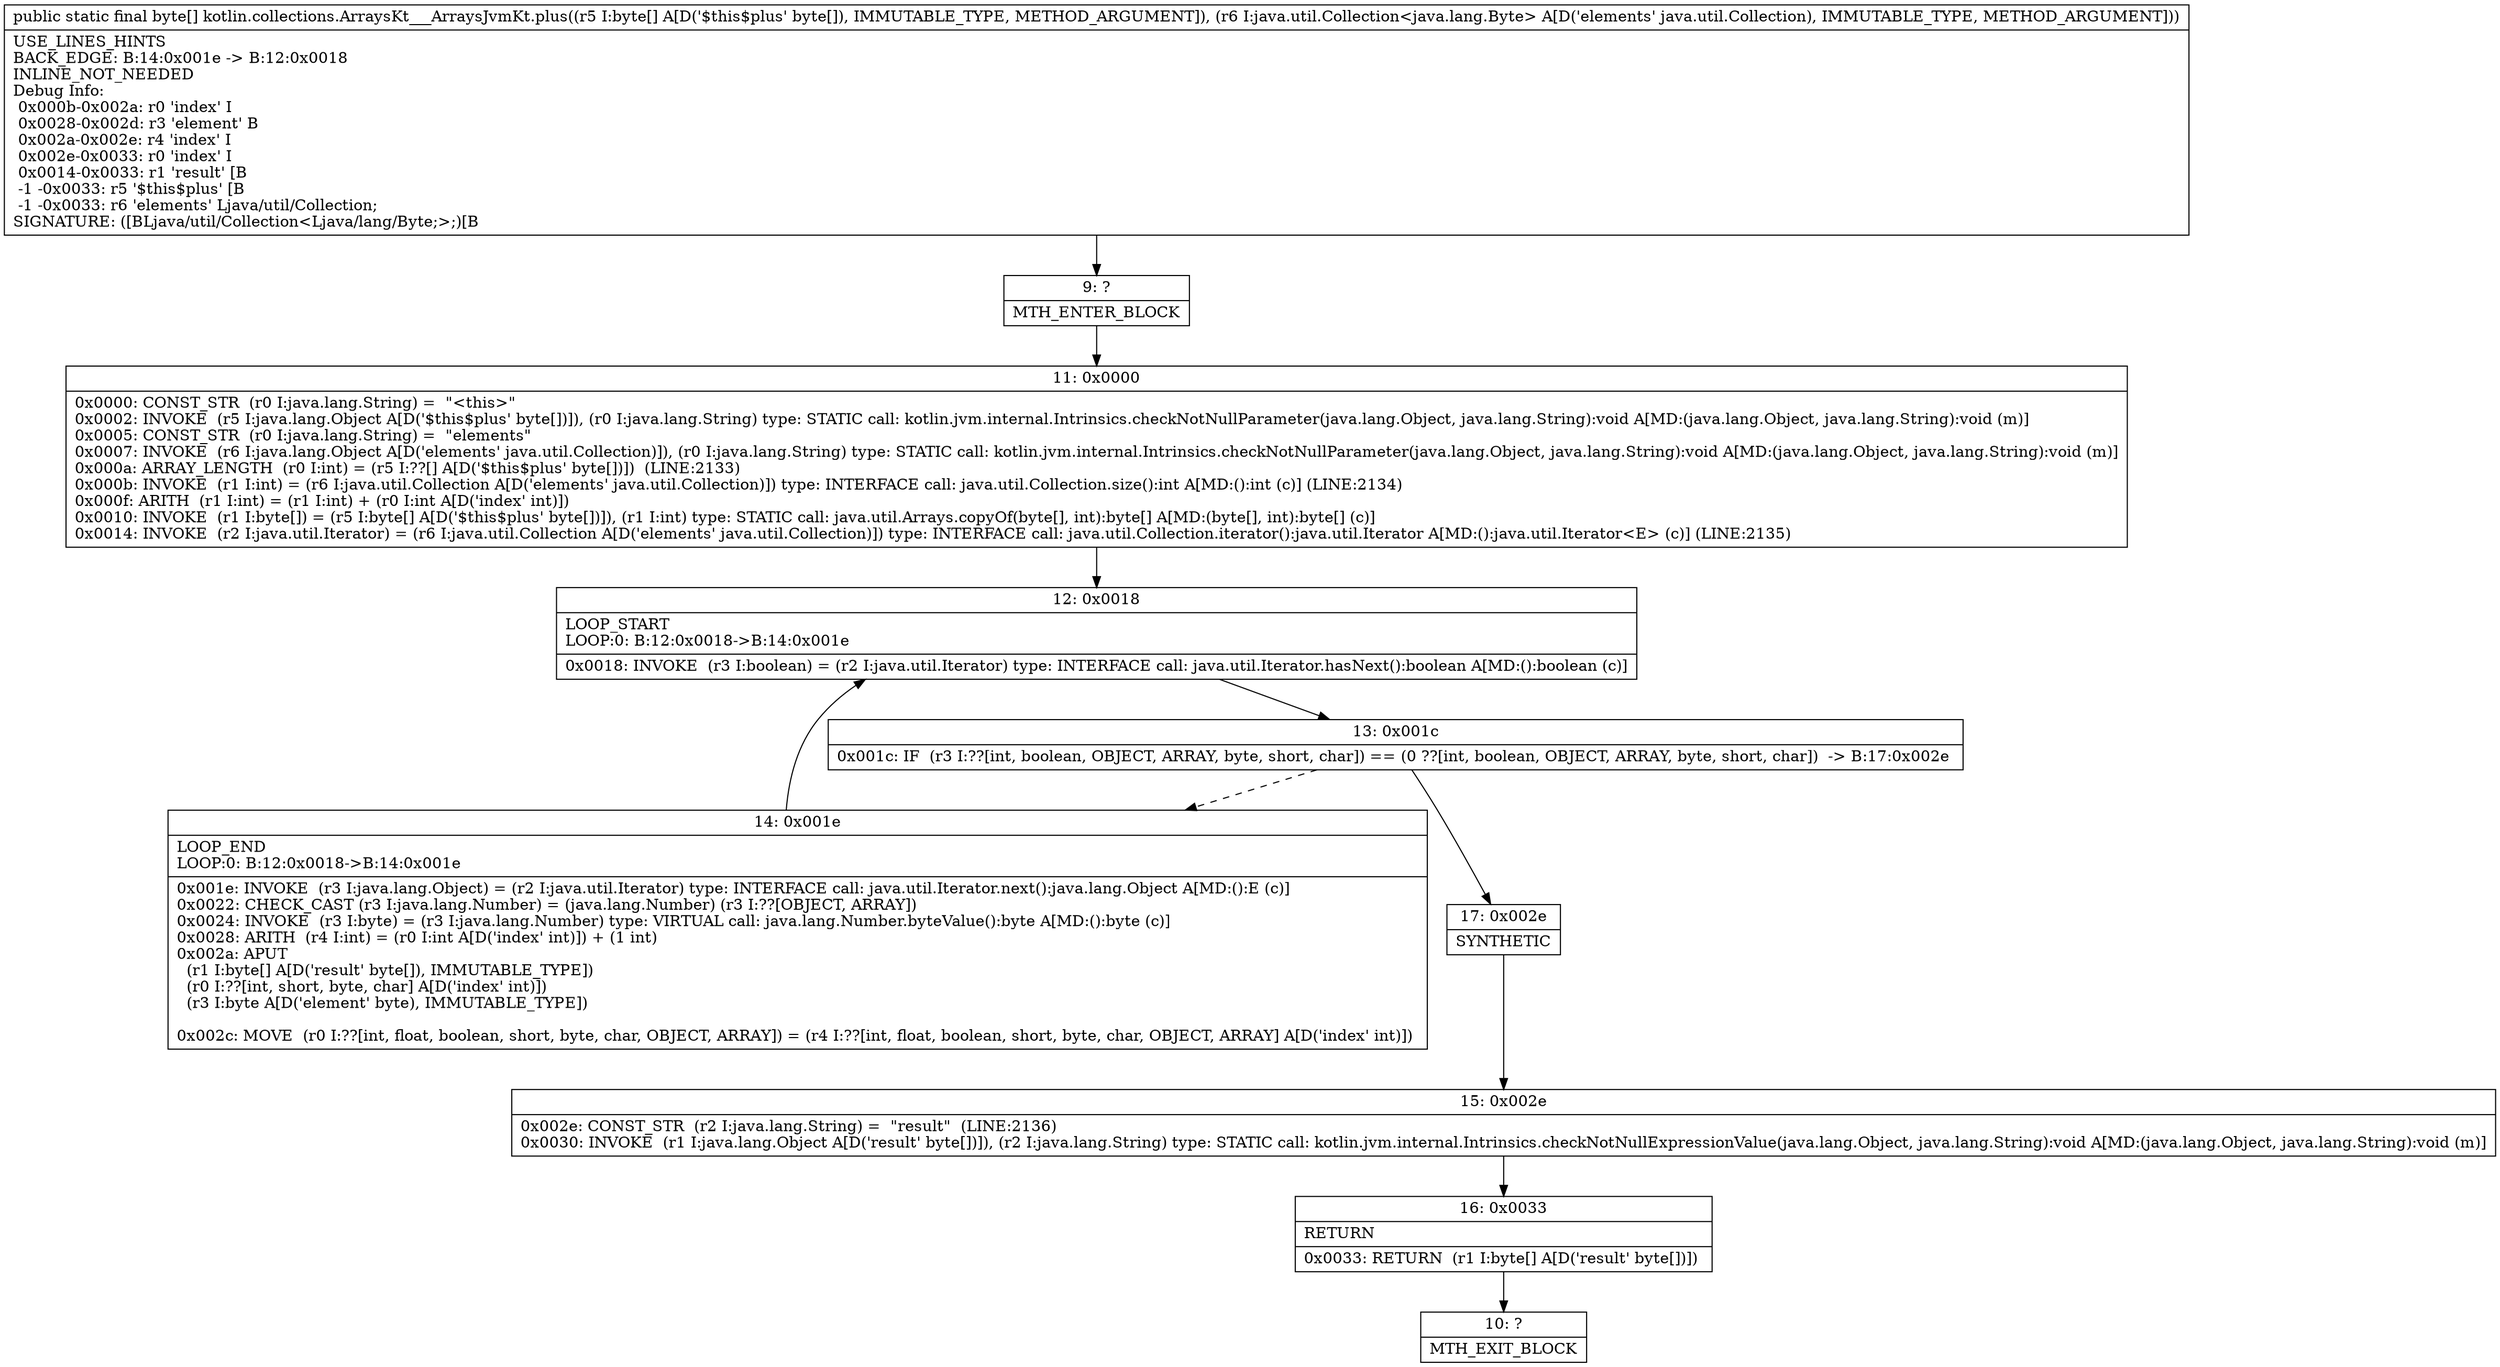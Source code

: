 digraph "CFG forkotlin.collections.ArraysKt___ArraysJvmKt.plus([BLjava\/util\/Collection;)[B" {
Node_9 [shape=record,label="{9\:\ ?|MTH_ENTER_BLOCK\l}"];
Node_11 [shape=record,label="{11\:\ 0x0000|0x0000: CONST_STR  (r0 I:java.lang.String) =  \"\<this\>\" \l0x0002: INVOKE  (r5 I:java.lang.Object A[D('$this$plus' byte[])]), (r0 I:java.lang.String) type: STATIC call: kotlin.jvm.internal.Intrinsics.checkNotNullParameter(java.lang.Object, java.lang.String):void A[MD:(java.lang.Object, java.lang.String):void (m)]\l0x0005: CONST_STR  (r0 I:java.lang.String) =  \"elements\" \l0x0007: INVOKE  (r6 I:java.lang.Object A[D('elements' java.util.Collection)]), (r0 I:java.lang.String) type: STATIC call: kotlin.jvm.internal.Intrinsics.checkNotNullParameter(java.lang.Object, java.lang.String):void A[MD:(java.lang.Object, java.lang.String):void (m)]\l0x000a: ARRAY_LENGTH  (r0 I:int) = (r5 I:??[] A[D('$this$plus' byte[])])  (LINE:2133)\l0x000b: INVOKE  (r1 I:int) = (r6 I:java.util.Collection A[D('elements' java.util.Collection)]) type: INTERFACE call: java.util.Collection.size():int A[MD:():int (c)] (LINE:2134)\l0x000f: ARITH  (r1 I:int) = (r1 I:int) + (r0 I:int A[D('index' int)]) \l0x0010: INVOKE  (r1 I:byte[]) = (r5 I:byte[] A[D('$this$plus' byte[])]), (r1 I:int) type: STATIC call: java.util.Arrays.copyOf(byte[], int):byte[] A[MD:(byte[], int):byte[] (c)]\l0x0014: INVOKE  (r2 I:java.util.Iterator) = (r6 I:java.util.Collection A[D('elements' java.util.Collection)]) type: INTERFACE call: java.util.Collection.iterator():java.util.Iterator A[MD:():java.util.Iterator\<E\> (c)] (LINE:2135)\l}"];
Node_12 [shape=record,label="{12\:\ 0x0018|LOOP_START\lLOOP:0: B:12:0x0018\-\>B:14:0x001e\l|0x0018: INVOKE  (r3 I:boolean) = (r2 I:java.util.Iterator) type: INTERFACE call: java.util.Iterator.hasNext():boolean A[MD:():boolean (c)]\l}"];
Node_13 [shape=record,label="{13\:\ 0x001c|0x001c: IF  (r3 I:??[int, boolean, OBJECT, ARRAY, byte, short, char]) == (0 ??[int, boolean, OBJECT, ARRAY, byte, short, char])  \-\> B:17:0x002e \l}"];
Node_14 [shape=record,label="{14\:\ 0x001e|LOOP_END\lLOOP:0: B:12:0x0018\-\>B:14:0x001e\l|0x001e: INVOKE  (r3 I:java.lang.Object) = (r2 I:java.util.Iterator) type: INTERFACE call: java.util.Iterator.next():java.lang.Object A[MD:():E (c)]\l0x0022: CHECK_CAST (r3 I:java.lang.Number) = (java.lang.Number) (r3 I:??[OBJECT, ARRAY]) \l0x0024: INVOKE  (r3 I:byte) = (r3 I:java.lang.Number) type: VIRTUAL call: java.lang.Number.byteValue():byte A[MD:():byte (c)]\l0x0028: ARITH  (r4 I:int) = (r0 I:int A[D('index' int)]) + (1 int) \l0x002a: APUT  \l  (r1 I:byte[] A[D('result' byte[]), IMMUTABLE_TYPE])\l  (r0 I:??[int, short, byte, char] A[D('index' int)])\l  (r3 I:byte A[D('element' byte), IMMUTABLE_TYPE])\l \l0x002c: MOVE  (r0 I:??[int, float, boolean, short, byte, char, OBJECT, ARRAY]) = (r4 I:??[int, float, boolean, short, byte, char, OBJECT, ARRAY] A[D('index' int)]) \l}"];
Node_17 [shape=record,label="{17\:\ 0x002e|SYNTHETIC\l}"];
Node_15 [shape=record,label="{15\:\ 0x002e|0x002e: CONST_STR  (r2 I:java.lang.String) =  \"result\"  (LINE:2136)\l0x0030: INVOKE  (r1 I:java.lang.Object A[D('result' byte[])]), (r2 I:java.lang.String) type: STATIC call: kotlin.jvm.internal.Intrinsics.checkNotNullExpressionValue(java.lang.Object, java.lang.String):void A[MD:(java.lang.Object, java.lang.String):void (m)]\l}"];
Node_16 [shape=record,label="{16\:\ 0x0033|RETURN\l|0x0033: RETURN  (r1 I:byte[] A[D('result' byte[])]) \l}"];
Node_10 [shape=record,label="{10\:\ ?|MTH_EXIT_BLOCK\l}"];
MethodNode[shape=record,label="{public static final byte[] kotlin.collections.ArraysKt___ArraysJvmKt.plus((r5 I:byte[] A[D('$this$plus' byte[]), IMMUTABLE_TYPE, METHOD_ARGUMENT]), (r6 I:java.util.Collection\<java.lang.Byte\> A[D('elements' java.util.Collection), IMMUTABLE_TYPE, METHOD_ARGUMENT]))  | USE_LINES_HINTS\lBACK_EDGE: B:14:0x001e \-\> B:12:0x0018\lINLINE_NOT_NEEDED\lDebug Info:\l  0x000b\-0x002a: r0 'index' I\l  0x0028\-0x002d: r3 'element' B\l  0x002a\-0x002e: r4 'index' I\l  0x002e\-0x0033: r0 'index' I\l  0x0014\-0x0033: r1 'result' [B\l  \-1 \-0x0033: r5 '$this$plus' [B\l  \-1 \-0x0033: r6 'elements' Ljava\/util\/Collection;\lSIGNATURE: ([BLjava\/util\/Collection\<Ljava\/lang\/Byte;\>;)[B\l}"];
MethodNode -> Node_9;Node_9 -> Node_11;
Node_11 -> Node_12;
Node_12 -> Node_13;
Node_13 -> Node_14[style=dashed];
Node_13 -> Node_17;
Node_14 -> Node_12;
Node_17 -> Node_15;
Node_15 -> Node_16;
Node_16 -> Node_10;
}

